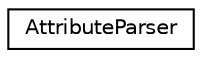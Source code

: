 digraph "Graphical Class Hierarchy"
{
 // LATEX_PDF_SIZE
  edge [fontname="Helvetica",fontsize="10",labelfontname="Helvetica",labelfontsize="10"];
  node [fontname="Helvetica",fontsize="10",shape=record];
  rankdir="LR";
  Node0 [label="AttributeParser",height=0.2,width=0.4,color="black", fillcolor="white", style="filled",URL="$classAttributeParser.html",tooltip="Parses attributes from a class for use in routers."];
}
